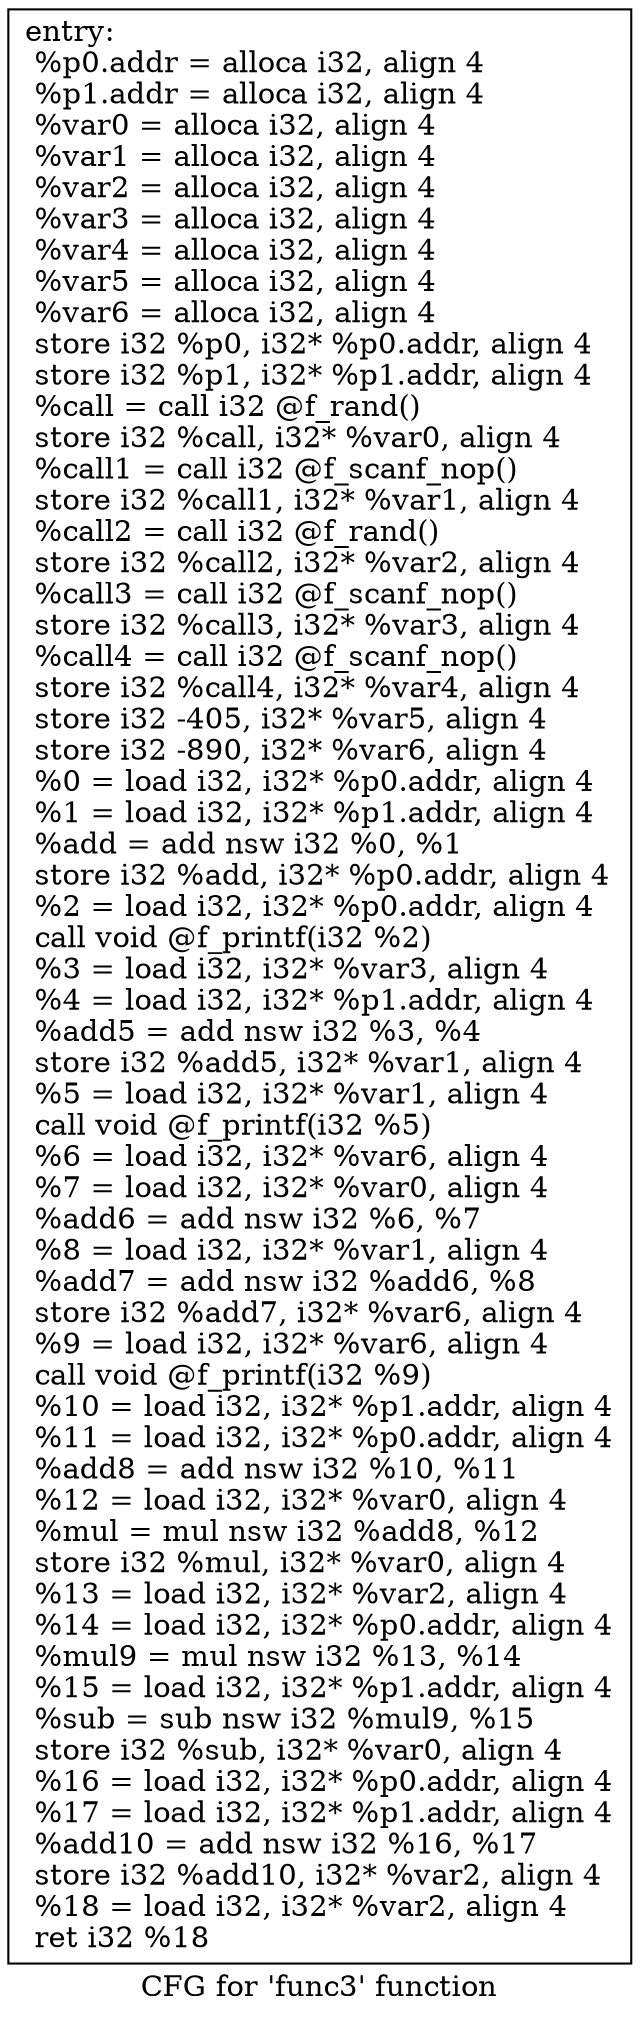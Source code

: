 digraph "CFG for 'func3' function" {
	label="CFG for 'func3' function";

	Node0x55999852e860 [shape=record,label="{entry:\l  %p0.addr = alloca i32, align 4\l  %p1.addr = alloca i32, align 4\l  %var0 = alloca i32, align 4\l  %var1 = alloca i32, align 4\l  %var2 = alloca i32, align 4\l  %var3 = alloca i32, align 4\l  %var4 = alloca i32, align 4\l  %var5 = alloca i32, align 4\l  %var6 = alloca i32, align 4\l  store i32 %p0, i32* %p0.addr, align 4\l  store i32 %p1, i32* %p1.addr, align 4\l  %call = call i32 @f_rand()\l  store i32 %call, i32* %var0, align 4\l  %call1 = call i32 @f_scanf_nop()\l  store i32 %call1, i32* %var1, align 4\l  %call2 = call i32 @f_rand()\l  store i32 %call2, i32* %var2, align 4\l  %call3 = call i32 @f_scanf_nop()\l  store i32 %call3, i32* %var3, align 4\l  %call4 = call i32 @f_scanf_nop()\l  store i32 %call4, i32* %var4, align 4\l  store i32 -405, i32* %var5, align 4\l  store i32 -890, i32* %var6, align 4\l  %0 = load i32, i32* %p0.addr, align 4\l  %1 = load i32, i32* %p1.addr, align 4\l  %add = add nsw i32 %0, %1\l  store i32 %add, i32* %p0.addr, align 4\l  %2 = load i32, i32* %p0.addr, align 4\l  call void @f_printf(i32 %2)\l  %3 = load i32, i32* %var3, align 4\l  %4 = load i32, i32* %p1.addr, align 4\l  %add5 = add nsw i32 %3, %4\l  store i32 %add5, i32* %var1, align 4\l  %5 = load i32, i32* %var1, align 4\l  call void @f_printf(i32 %5)\l  %6 = load i32, i32* %var6, align 4\l  %7 = load i32, i32* %var0, align 4\l  %add6 = add nsw i32 %6, %7\l  %8 = load i32, i32* %var1, align 4\l  %add7 = add nsw i32 %add6, %8\l  store i32 %add7, i32* %var6, align 4\l  %9 = load i32, i32* %var6, align 4\l  call void @f_printf(i32 %9)\l  %10 = load i32, i32* %p1.addr, align 4\l  %11 = load i32, i32* %p0.addr, align 4\l  %add8 = add nsw i32 %10, %11\l  %12 = load i32, i32* %var0, align 4\l  %mul = mul nsw i32 %add8, %12\l  store i32 %mul, i32* %var0, align 4\l  %13 = load i32, i32* %var2, align 4\l  %14 = load i32, i32* %p0.addr, align 4\l  %mul9 = mul nsw i32 %13, %14\l  %15 = load i32, i32* %p1.addr, align 4\l  %sub = sub nsw i32 %mul9, %15\l  store i32 %sub, i32* %var0, align 4\l  %16 = load i32, i32* %p0.addr, align 4\l  %17 = load i32, i32* %p1.addr, align 4\l  %add10 = add nsw i32 %16, %17\l  store i32 %add10, i32* %var2, align 4\l  %18 = load i32, i32* %var2, align 4\l  ret i32 %18\l}"];
}
